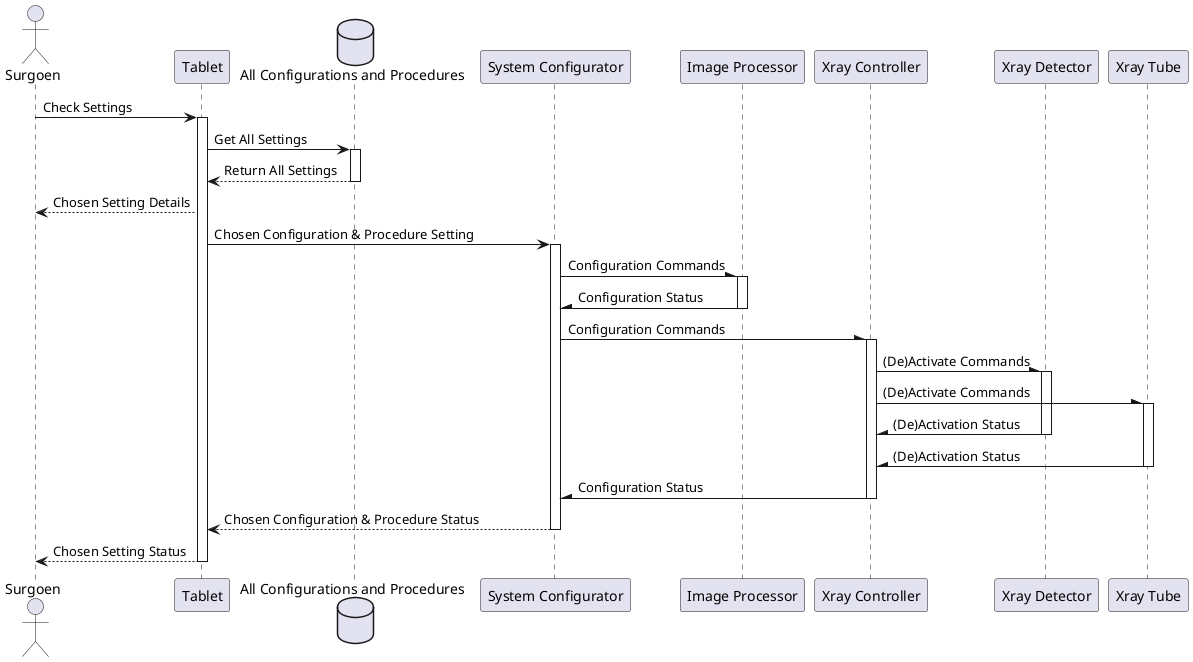 @startuml
actor "Surgoen" as doctor
participant "Tablet" as tablet
database "All Configurations and Procedures" as database
participant "System Configurator" as configurator
participant "Image Processor" as processor
participant "Xray Controller" as controller
participant "Xray Detector" as detector
participant "Xray Tube" as tube

doctor -> tablet : Check Settings
activate tablet

tablet -> database : Get All Settings
activate database
database --> tablet : Return All Settings
deactivate database

tablet --> doctor : Chosen Setting Details
tablet -> configurator : Chosen Configuration & Procedure Setting
activate configurator

configurator -\ processor : Configuration Commands
activate processor
processor -\ configurator : Configuration Status
deactivate processor

configurator -\ controller : Configuration Commands
activate controller

controller -\ detector : (De)Activate Commands
activate detector
controller -\ tube : (De)Activate Commands
activate tube
detector -\ controller : (De)Activation Status
deactivate detector
tube -\ controller : (De)Activation Status
deactivate tube
controller -\ configurator : Configuration Status
deactivate controller
configurator --> tablet : Chosen Configuration & Procedure Status
deactivate configurator
tablet --> doctor : Chosen Setting Status
deactivate tablet




@enduml